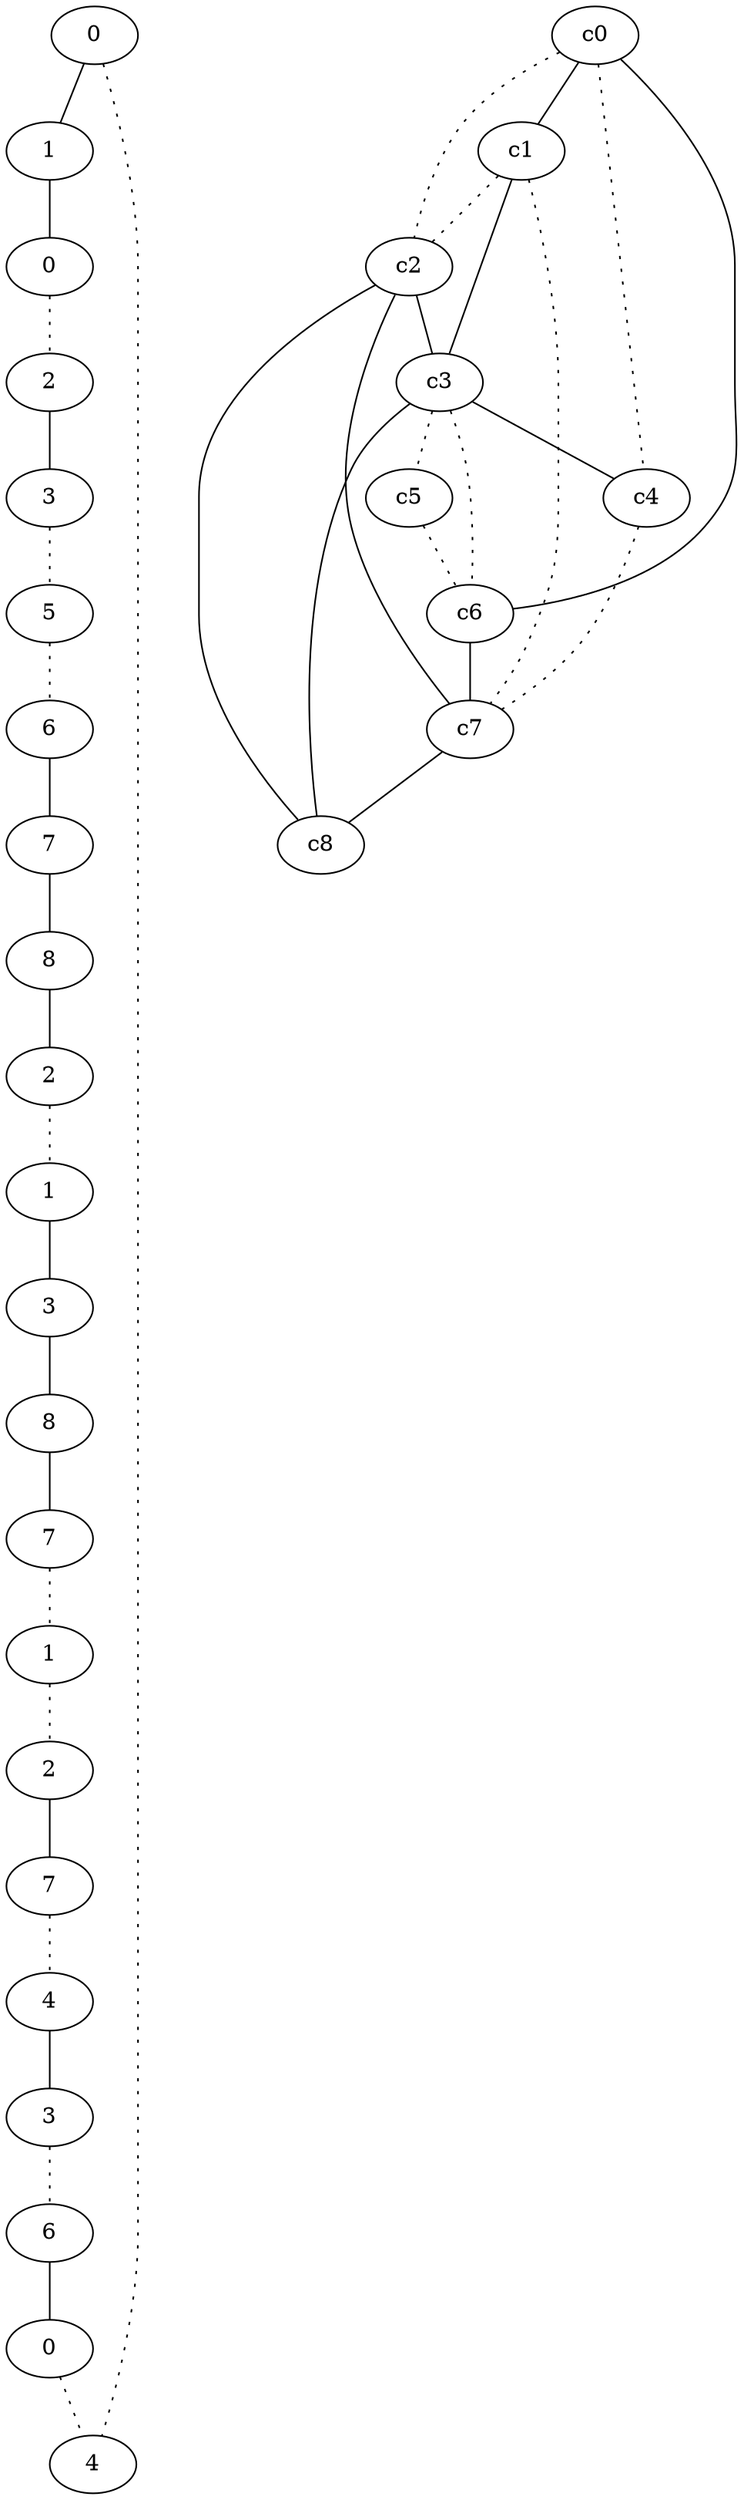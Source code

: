 graph {
a0[label=0];
a1[label=1];
a2[label=0];
a3[label=2];
a4[label=3];
a5[label=5];
a6[label=6];
a7[label=7];
a8[label=8];
a9[label=2];
a10[label=1];
a11[label=3];
a12[label=8];
a13[label=7];
a14[label=1];
a15[label=2];
a16[label=7];
a17[label=4];
a18[label=3];
a19[label=6];
a20[label=0];
a21[label=4];
a0 -- a1;
a0 -- a21 [style=dotted];
a1 -- a2;
a2 -- a3 [style=dotted];
a3 -- a4;
a4 -- a5 [style=dotted];
a5 -- a6 [style=dotted];
a6 -- a7;
a7 -- a8;
a8 -- a9;
a9 -- a10 [style=dotted];
a10 -- a11;
a11 -- a12;
a12 -- a13;
a13 -- a14 [style=dotted];
a14 -- a15 [style=dotted];
a15 -- a16;
a16 -- a17 [style=dotted];
a17 -- a18;
a18 -- a19 [style=dotted];
a19 -- a20;
a20 -- a21 [style=dotted];
c0 -- c1;
c0 -- c2 [style=dotted];
c0 -- c4 [style=dotted];
c0 -- c6;
c1 -- c2 [style=dotted];
c1 -- c3;
c1 -- c7 [style=dotted];
c2 -- c3;
c2 -- c7;
c2 -- c8;
c3 -- c4;
c3 -- c5 [style=dotted];
c3 -- c6 [style=dotted];
c3 -- c8;
c4 -- c7 [style=dotted];
c5 -- c6 [style=dotted];
c6 -- c7;
c7 -- c8;
}

